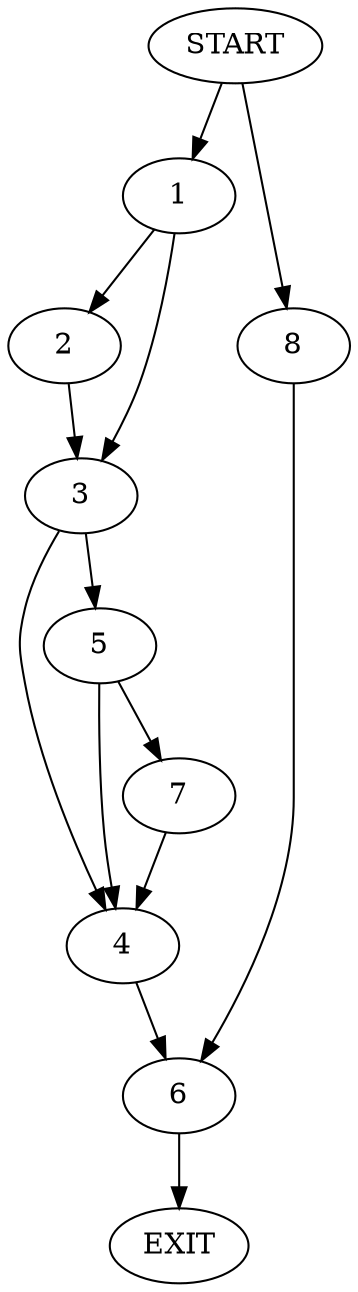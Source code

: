 digraph {
0 [label="START"]
9 [label="EXIT"]
0 -> 1
1 -> 2
1 -> 3
3 -> 4
3 -> 5
2 -> 3
4 -> 6
5 -> 7
5 -> 4
7 -> 4
6 -> 9
0 -> 8
8 -> 6
}
